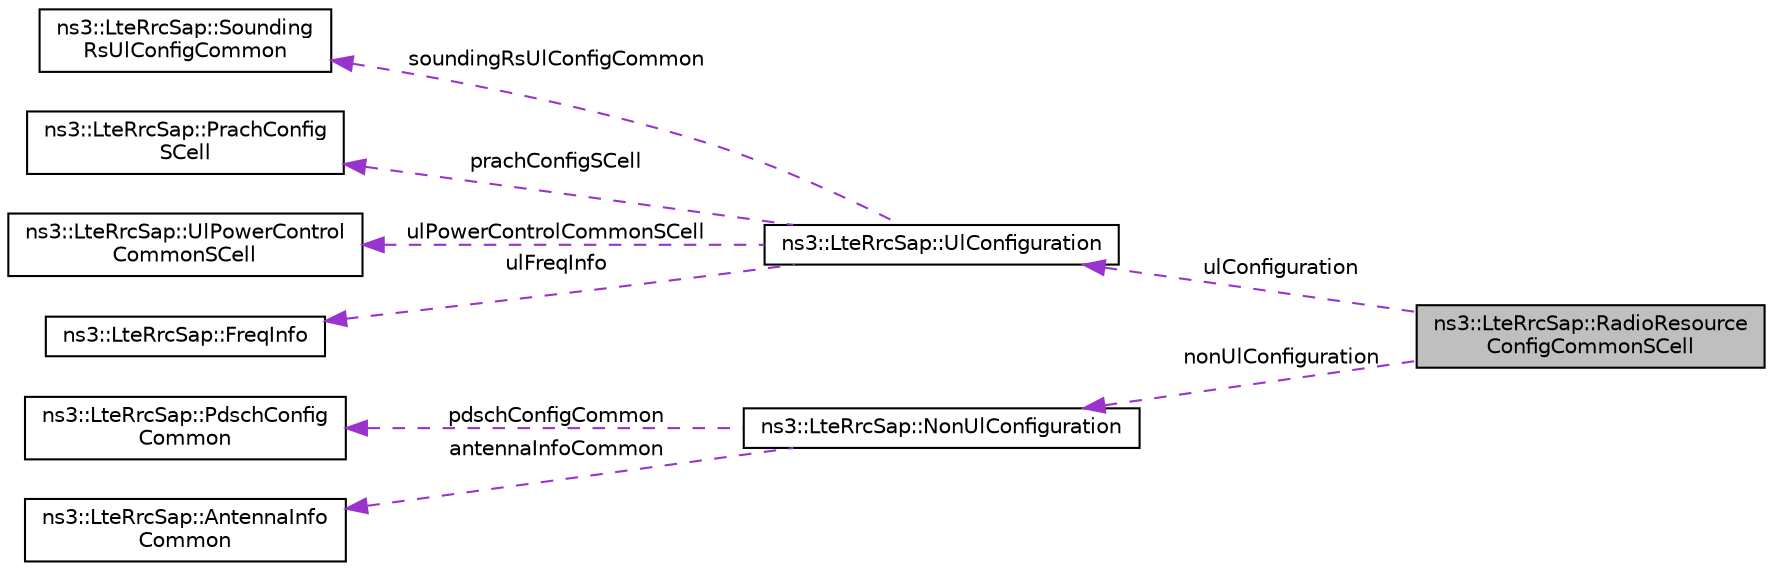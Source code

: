 digraph "ns3::LteRrcSap::RadioResourceConfigCommonSCell"
{
 // LATEX_PDF_SIZE
  edge [fontname="Helvetica",fontsize="10",labelfontname="Helvetica",labelfontsize="10"];
  node [fontname="Helvetica",fontsize="10",shape=record];
  rankdir="LR";
  Node1 [label="ns3::LteRrcSap::RadioResource\lConfigCommonSCell",height=0.2,width=0.4,color="black", fillcolor="grey75", style="filled", fontcolor="black",tooltip="RadioResourceConfigCommonSCell."];
  Node2 -> Node1 [dir="back",color="darkorchid3",fontsize="10",style="dashed",label=" ulConfiguration" ,fontname="Helvetica"];
  Node2 [label="ns3::LteRrcSap::UlConfiguration",height=0.2,width=0.4,color="black", fillcolor="white", style="filled",URL="$structns3_1_1_lte_rrc_sap_1_1_ul_configuration.html",tooltip="UlConfiguration structure."];
  Node3 -> Node2 [dir="back",color="darkorchid3",fontsize="10",style="dashed",label=" soundingRsUlConfigCommon" ,fontname="Helvetica"];
  Node3 [label="ns3::LteRrcSap::Sounding\lRsUlConfigCommon",height=0.2,width=0.4,color="black", fillcolor="white", style="filled",URL="$structns3_1_1_lte_rrc_sap_1_1_sounding_rs_ul_config_common.html",tooltip="SoundingRsUlConfigCommon structure."];
  Node4 -> Node2 [dir="back",color="darkorchid3",fontsize="10",style="dashed",label=" prachConfigSCell" ,fontname="Helvetica"];
  Node4 [label="ns3::LteRrcSap::PrachConfig\lSCell",height=0.2,width=0.4,color="black", fillcolor="white", style="filled",URL="$structns3_1_1_lte_rrc_sap_1_1_prach_config_s_cell.html",tooltip="PrachConfigSCell structure."];
  Node5 -> Node2 [dir="back",color="darkorchid3",fontsize="10",style="dashed",label=" ulPowerControlCommonSCell" ,fontname="Helvetica"];
  Node5 [label="ns3::LteRrcSap::UlPowerControl\lCommonSCell",height=0.2,width=0.4,color="black", fillcolor="white", style="filled",URL="$structns3_1_1_lte_rrc_sap_1_1_ul_power_control_common_s_cell.html",tooltip="UlPowerControlCommonSCell structure."];
  Node6 -> Node2 [dir="back",color="darkorchid3",fontsize="10",style="dashed",label=" ulFreqInfo" ,fontname="Helvetica"];
  Node6 [label="ns3::LteRrcSap::FreqInfo",height=0.2,width=0.4,color="black", fillcolor="white", style="filled",URL="$structns3_1_1_lte_rrc_sap_1_1_freq_info.html",tooltip="FreqInfo structure."];
  Node7 -> Node1 [dir="back",color="darkorchid3",fontsize="10",style="dashed",label=" nonUlConfiguration" ,fontname="Helvetica"];
  Node7 [label="ns3::LteRrcSap::NonUlConfiguration",height=0.2,width=0.4,color="black", fillcolor="white", style="filled",URL="$structns3_1_1_lte_rrc_sap_1_1_non_ul_configuration.html",tooltip="NonUlConfiguration structure."];
  Node8 -> Node7 [dir="back",color="darkorchid3",fontsize="10",style="dashed",label=" pdschConfigCommon" ,fontname="Helvetica"];
  Node8 [label="ns3::LteRrcSap::PdschConfig\lCommon",height=0.2,width=0.4,color="black", fillcolor="white", style="filled",URL="$structns3_1_1_lte_rrc_sap_1_1_pdsch_config_common.html",tooltip="PdschConfigCommon structure."];
  Node9 -> Node7 [dir="back",color="darkorchid3",fontsize="10",style="dashed",label=" antennaInfoCommon" ,fontname="Helvetica"];
  Node9 [label="ns3::LteRrcSap::AntennaInfo\lCommon",height=0.2,width=0.4,color="black", fillcolor="white", style="filled",URL="$structns3_1_1_lte_rrc_sap_1_1_antenna_info_common.html",tooltip="AntennaInfoCommon structure."];
}
